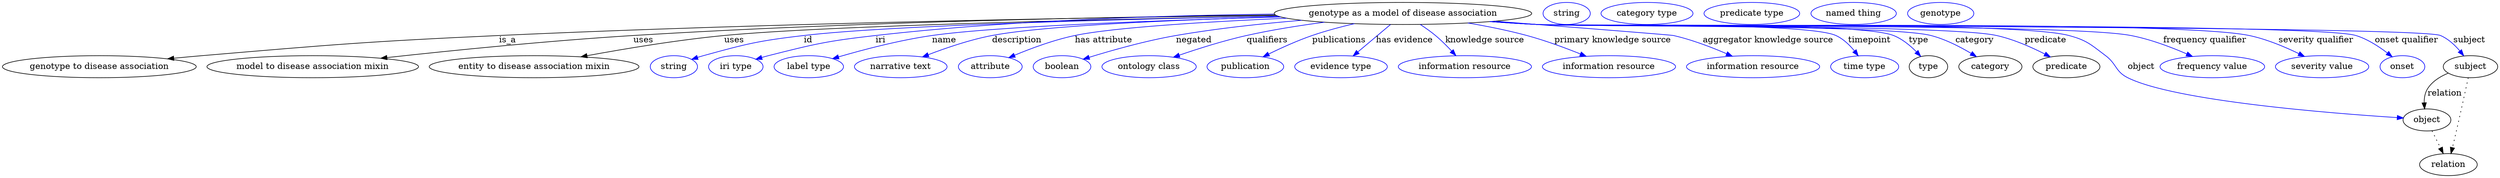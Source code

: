 digraph {
	graph [bb="0,0,4065.1,283"];
	node [label="\N"];
	"genotype as a model of disease association"	[height=0.5,
		label="genotype as a model of disease association",
		pos="2280.9,265",
		width=5.8314];
	"genotype to disease association"	[height=0.5,
		pos="157.94,178",
		width=4.3871];
	"genotype as a model of disease association" -> "genotype to disease association"	[label=is_a,
		lp="823.94,221.5",
		pos="e,269.28,190.86 2073.8,261.95 1788.9,258.48 1260.3,249.67 809.94,229 594.11,219.09 540.22,214.28 324.94,196 310.17,194.75 294.68,\
193.32 279.33,191.84"];
	"model to disease association mixin"	[height=0.5,
		pos="505.94,178",
		width=4.7843];
	"genotype as a model of disease association" -> "model to disease association mixin"	[label=uses,
		lp="1045.4,221.5",
		pos="e,616.97,191.8 2073.1,262.47 1824.5,259.65 1396,251.65 1028.9,229 890.91,220.48 732.94,204.52 627.05,192.91"];
	"entity to disease association mixin"	[height=0.5,
		pos="866.94,178",
		width=4.7482];
	"genotype as a model of disease association" -> "entity to disease association mixin"	[label=uses,
		lp="1192.4,221.5",
		pos="e,943.09,194.13 2077.1,260.69 1806.9,255.75 1344.7,245.26 1175.9,229 1100.2,221.71 1014.9,207.44 953.18,196.01"];
	id	[color=blue,
		height=0.5,
		label=string,
		pos="1093.9,178",
		width=1.0652];
	"genotype as a model of disease association" -> id	[color=blue,
		label=id,
		lp="1312.9,221.5",
		pos="e,1122.9,190.01 2077.2,260.58 1836.2,255.86 1449.7,245.93 1305.9,229 1232.1,220.3 1213.6,215.79 1141.9,196 1138.8,195.14 1135.6,\
194.18 1132.4,193.17",
		style=solid];
	iri	[color=blue,
		height=0.5,
		label="iri type",
		pos="1194.9,178",
		width=1.2277];
	"genotype as a model of disease association" -> iri	[color=blue,
		label=iri,
		lp="1430.9,221.5",
		pos="e,1227.5,190.16 2071.4,263.95 1897.2,261.88 1643.3,254.13 1422.9,229 1344.3,220.03 1324.7,215.46 1247.9,196 1244.5,195.13 1241,194.16 \
1237.4,193.14",
		style=solid];
	name	[color=blue,
		height=0.5,
		label="label type",
		pos="1313.9,178",
		width=1.5707];
	"genotype as a model of disease association" -> name	[color=blue,
		label=name,
		lp="1534.9,221.5",
		pos="e,1352.8,191.14 2081.7,259.28 1891.9,253.99 1620.1,244.11 1514.9,229 1462.1,221.41 1403,205.81 1362.6,194.05",
		style=solid];
	description	[color=blue,
		height=0.5,
		label="narrative text",
		pos="1463.9,178",
		width=2.0943];
	"genotype as a model of disease association" -> description	[color=blue,
		label=description,
		lp="1652.4,221.5",
		pos="e,1499.4,194.04 2080.8,259.54 1916.9,254.77 1698.5,245.56 1611.9,229 1576.4,222.2 1537.7,208.91 1508.8,197.74",
		style=solid];
	"has attribute"	[color=blue,
		height=0.5,
		label=attribute,
		pos="1608.9,178",
		width=1.4443];
	"genotype as a model of disease association" -> "has attribute"	[color=blue,
		label="has attribute",
		lp="1793.9,221.5",
		pos="e,1639.2,192.77 2091.6,257.21 1965.2,251.6 1810.8,242.37 1746.9,229 1712.8,221.86 1675.8,208.08 1648.7,196.8",
		style=solid];
	negated	[color=blue,
		height=0.5,
		label=boolean,
		pos="1725.9,178",
		width=1.2999];
	"genotype as a model of disease association" -> negated	[color=blue,
		label=negated,
		lp="1939.9,221.5",
		pos="e,1760.3,190.34 2115.8,253.86 2051.6,248.49 1977.5,240.53 1910.9,229 1862.1,220.54 1807.4,204.99 1770.3,193.47",
		style=solid];
	qualifiers	[color=blue,
		height=0.5,
		label="ontology class",
		pos="1866.9,178",
		width=2.1304];
	"genotype as a model of disease association" -> qualifiers	[color=blue,
		label=qualifiers,
		lp="2059.4,221.5",
		pos="e,1906.6,193.53 2152.7,250.69 2112,245.31 2066.8,238.16 2025.9,229 1988.6,220.63 1947.4,207.57 1916.3,196.9",
		style=solid];
	publications	[color=blue,
		height=0.5,
		label=publication,
		pos="2023.9,178",
		width=1.7332];
	"genotype as a model of disease association" -> publications	[color=blue,
		label=publications,
		lp="2176.9,221.5",
		pos="e,2052.9,194.2 2201.8,248.32 2179.3,243.05 2154.9,236.55 2132.9,229 2108.7,220.66 2082.6,208.78 2061.9,198.69",
		style=solid];
	"has evidence"	[color=blue,
		height=0.5,
		label="evidence type",
		pos="2179.9,178",
		width=2.0943];
	"genotype as a model of disease association" -> "has evidence"	[color=blue,
		label="has evidence",
		lp="2283.4,221.5",
		pos="e,2199.7,195.6 2260.5,246.8 2245.2,233.96 2224.2,216.27 2207.5,202.19",
		style=solid];
	"knowledge source"	[color=blue,
		height=0.5,
		label="information resource",
		pos="2381.9,178",
		width=3.015];
	"genotype as a model of disease association" -> "knowledge source"	[color=blue,
		label="knowledge source",
		lp="2414.4,221.5",
		pos="e,2367.2,196.14 2309,247.13 2317.3,241.7 2326.2,235.42 2333.9,229 2343.1,221.33 2352.4,212.07 2360.4,203.61",
		style=solid];
	"primary knowledge source"	[color=blue,
		height=0.5,
		label="information resource",
		pos="2616.9,178",
		width=3.015];
	"genotype as a model of disease association" -> "primary knowledge source"	[color=blue,
		label="primary knowledge source",
		lp="2622.9,221.5",
		pos="e,2579.7,195.02 2386.8,249.45 2418.1,244.14 2452.1,237.35 2482.9,229 2512.6,220.97 2544.9,209.03 2570.3,198.83",
		style=solid];
	"aggregator knowledge source"	[color=blue,
		height=0.5,
		label="information resource",
		pos="2851.9,178",
		width=3.015];
	"genotype as a model of disease association" -> "aggregator knowledge source"	[color=blue,
		label="aggregator knowledge source",
		lp="2876.4,221.5",
		pos="e,2818,195.15 2430.7,252.36 2557.1,242.5 2718.3,229.82 2721.9,229 2751.7,222.24 2783.7,209.99 2808.5,199.31",
		style=solid];
	timepoint	[color=blue,
		height=0.5,
		label="time type",
		pos="3033.9,178",
		width=1.5346];
	"genotype as a model of disease association" -> timepoint	[color=blue,
		label=timepoint,
		lp="3041.9,221.5",
		pos="e,3023.4,195.75 2425.5,251.95 2450.3,250.11 2475.9,248.38 2499.9,247 2554,243.9 2937.6,251.41 2986.9,229 2999,223.53 3009.4,213.41 \
3017.4,203.7",
		style=solid];
	type	[height=0.5,
		pos="3137.9,178",
		width=0.86659];
	"genotype as a model of disease association" -> type	[color=blue,
		label=type,
		lp="3121.9,221.5",
		pos="e,3125.3,194.86 2424.9,251.87 2449.9,250.03 2475.7,248.32 2499.9,247 2564.4,243.5 3020.9,252.69 3080.9,229 3095.2,223.38 3108.3,\
212.54 3118.3,202.39",
		style=solid];
	category	[height=0.5,
		pos="3238.9,178",
		width=1.4263];
	"genotype as a model of disease association" -> category	[color=blue,
		label=category,
		lp="3213.4,221.5",
		pos="e,3216.6,194.21 2424.3,251.85 2449.5,250.01 2475.5,248.29 2499.9,247 2571.2,243.24 3072.8,246.79 3141.9,229 3165.4,222.95 3189.7,\
210.44 3208.1,199.45",
		style=solid];
	predicate	[height=0.5,
		pos="3362.9,178",
		width=1.5165];
	"genotype as a model of disease association" -> predicate	[color=blue,
		label=predicate,
		lp="3328.9,221.5",
		pos="e,3336.8,194 2424,251.79 2449.3,249.95 2475.4,248.25 2499.9,247 2583.1,242.78 3167.7,247.06 3248.9,229 3276.6,222.85 3305.9,209.86 \
3327.8,198.66",
		style=solid];
	object	[height=0.5,
		pos="3949.9,91",
		width=1.0832];
	"genotype as a model of disease association" -> object	[color=blue,
		label=object,
		lp="3484.9,178",
		pos="e,3911.2,94.237 2423.4,251.76 2448.9,249.91 2475.2,248.22 2499.9,247 2596.2,242.27 3273.9,253.94 3366.9,229 3396.3,221.12 3402.6,\
214.28 3426.9,196 3445,182.41 3442.7,170.09 3462.9,160 3539.3,121.97 3793.2,101.88 3900.9,94.891",
		style=solid];
	"frequency qualifier"	[color=blue,
		height=0.5,
		label="frequency value",
		pos="3600.9,178",
		width=2.3651];
	"genotype as a model of disease association" -> "frequency qualifier"	[color=blue,
		label="frequency qualifier",
		lp="3588.9,221.5",
		pos="e,3568.5,194.77 2423.1,251.74 2448.7,249.88 2475.1,248.19 2499.9,247 2607.4,241.84 3362.3,249.22 3467.9,229 3499.5,222.96 3533.4,\
210.1 3559.1,198.94",
		style=solid];
	"severity qualifier"	[color=blue,
		height=0.5,
		label="severity value",
		pos="3779.9,178",
		width=2.1123];
	"genotype as a model of disease association" -> "severity qualifier"	[color=blue,
		label="severity qualifier",
		lp="3769.9,221.5",
		pos="e,3751.1,194.8 2422.8,251.7 2448.5,249.84 2475,248.16 2499.9,247 2628.8,241 3534.7,255.47 3660.9,229 3689.3,223.06 3719.3,210.38 \
3742.1,199.28",
		style=solid];
	"onset qualifier"	[color=blue,
		height=0.5,
		label=onset,
		pos="3909.9,178",
		width=1.011];
	"genotype as a model of disease association" -> "onset qualifier"	[color=blue,
		label="onset qualifier",
		lp="3917.4,221.5",
		pos="e,3893.3,194.28 2422.5,251.68 2448.3,249.82 2474.9,248.14 2499.9,247 2574,243.63 3764.1,250.97 3834.9,229 3853.4,223.28 3871.5,211.46 \
3885.3,200.75",
		style=solid];
	subject	[height=0.5,
		pos="4020.9,178",
		width=1.2277];
	"genotype as a model of disease association" -> subject	[color=blue,
		label=subject,
		lp="4019.9,221.5",
		pos="e,4010.2,195.87 2422.2,251.67 2448.1,249.8 2474.8,248.13 2499.9,247 2540.8,245.17 3935.4,245.27 3972.9,229 3985.2,223.69 3995.8,\
213.59 4004,203.86",
		style=solid];
	association_type	[color=blue,
		height=0.5,
		label=string,
		pos="2546.9,265",
		width=1.0652];
	association_category	[color=blue,
		height=0.5,
		label="category type",
		pos="2677.9,265",
		width=2.0762];
	"genotype to disease association_predicate"	[color=blue,
		height=0.5,
		label="predicate type",
		pos="2848.9,265",
		width=2.1665];
	relation	[height=0.5,
		pos="3984.9,18",
		width=1.2999];
	object -> relation	[pos="e,3976.5,36.198 3958.2,73.174 3962.3,64.896 3967.3,54.723 3971.9,45.438",
		style=dotted];
	"genotype to disease association_object"	[color=blue,
		height=0.5,
		label="named thing",
		pos="3014.9,265",
		width=1.9318];
	subject -> object	[label=relation,
		lp="3978.9,134.5",
		pos="e,3946.1,109.01 3984.6,167.42 3971.7,162.12 3958.6,154.06 3950.9,142 3946.7,135.26 3945.3,126.93 3945.4,119.01"];
	subject -> relation	[pos="e,3989.1,36.005 4017.3,160.05 4012.8,139.44 4005,103.63 3997.9,73 3995.9,64.183 3993.6,54.574 3991.5,45.938",
		style=dotted];
	"genotype as a model of disease association_subject"	[color=blue,
		height=0.5,
		label=genotype,
		pos="3155.9,265",
		width=1.4985];
}
